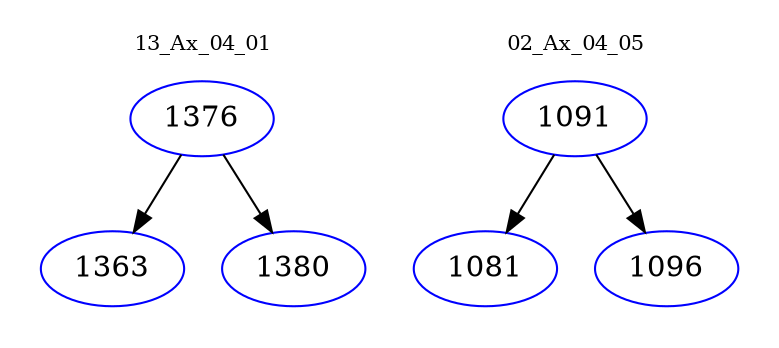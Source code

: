 digraph{
subgraph cluster_0 {
color = white
label = "13_Ax_04_01";
fontsize=10;
T0_1376 [label="1376", color="blue"]
T0_1376 -> T0_1363 [color="black"]
T0_1363 [label="1363", color="blue"]
T0_1376 -> T0_1380 [color="black"]
T0_1380 [label="1380", color="blue"]
}
subgraph cluster_1 {
color = white
label = "02_Ax_04_05";
fontsize=10;
T1_1091 [label="1091", color="blue"]
T1_1091 -> T1_1081 [color="black"]
T1_1081 [label="1081", color="blue"]
T1_1091 -> T1_1096 [color="black"]
T1_1096 [label="1096", color="blue"]
}
}
